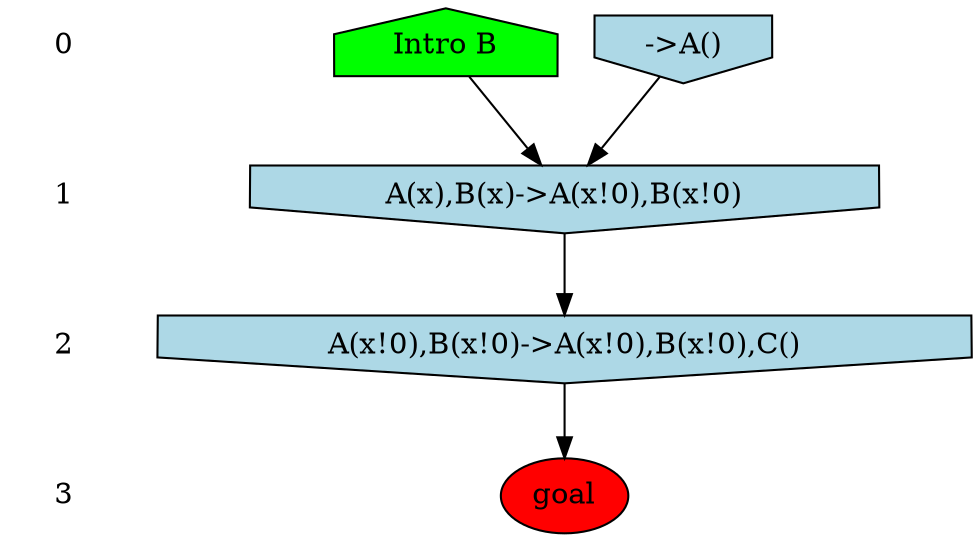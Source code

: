 /* Compression of 2 causal flows obtained in average at 1.417515E+00 t.u */
/* Compressed causal flows were: [2;3] */
digraph G{
 ranksep=.5 ; 
{ rank = same ; "0" [shape=plaintext] ; node_1 [label ="Intro B", shape=house, style=filled, fillcolor=green] ;
node_2 [label="->A()", shape=invhouse, style=filled, fillcolor = lightblue] ;
}
{ rank = same ; "1" [shape=plaintext] ; node_3 [label="A(x),B(x)->A(x!0),B(x!0)", shape=invhouse, style=filled, fillcolor = lightblue] ;
}
{ rank = same ; "2" [shape=plaintext] ; node_4 [label="A(x!0),B(x!0)->A(x!0),B(x!0),C()", shape=invhouse, style=filled, fillcolor = lightblue] ;
}
{ rank = same ; "3" [shape=plaintext] ; node_5 [label ="goal", style=filled, fillcolor=red] ;
}
"0" -> "1" [style="invis"]; 
"1" -> "2" [style="invis"]; 
"2" -> "3" [style="invis"]; 
node_1 -> node_3
node_2 -> node_3
node_3 -> node_4
node_4 -> node_5
}
/*
 Dot generation time: 0.000046
*/